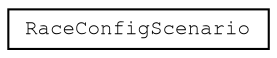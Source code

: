 digraph "Graphical Class Hierarchy"
{
 // LATEX_PDF_SIZE
  edge [fontname="FreeMono",fontsize="10",labelfontname="FreeMono",labelfontsize="10"];
  node [fontname="FreeMono",fontsize="10",shape=record];
  rankdir="LR";
  Node0 [label="RaceConfigScenario",height=0.2,width=0.4,color="black", fillcolor="white", style="filled",URL="$struct_race_config_scenario.html",tooltip=" "];
}
